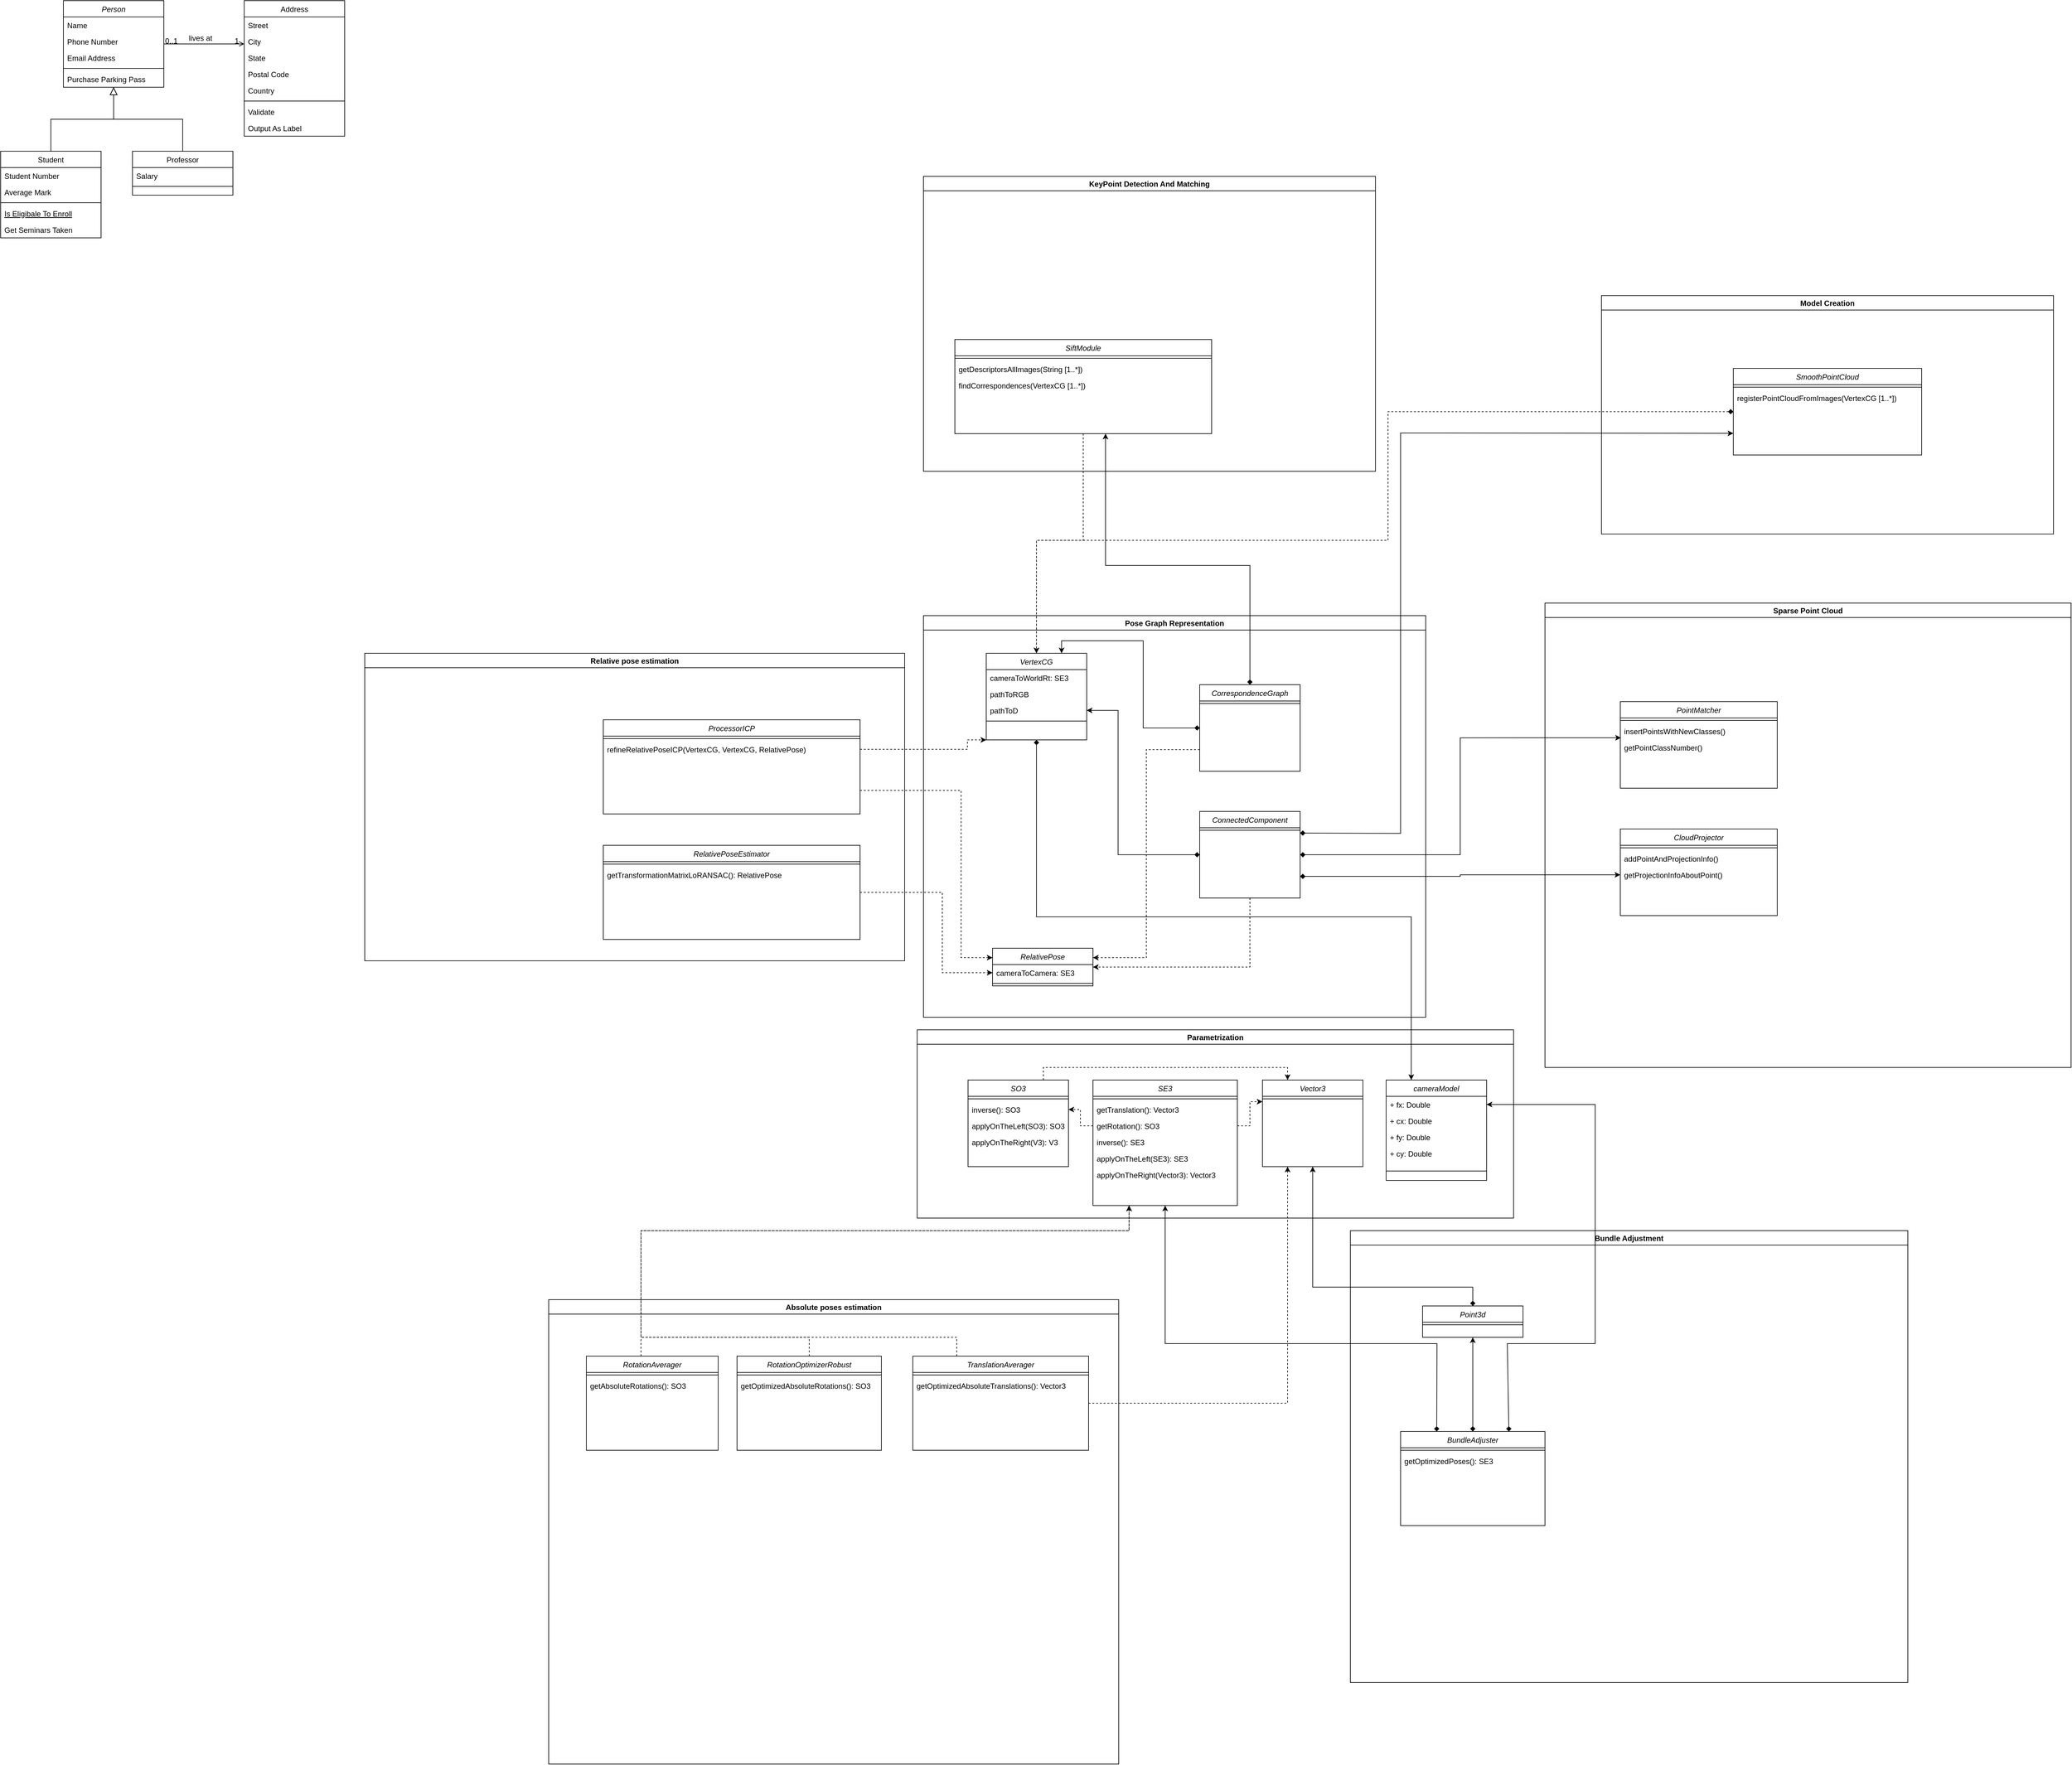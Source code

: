 <mxfile version="14.4.3" type="github">
  <diagram id="C5RBs43oDa-KdzZeNtuy" name="Page-1">
    <mxGraphModel dx="2443" dy="2127" grid="1" gridSize="10" guides="1" tooltips="1" connect="1" arrows="1" fold="1" page="1" pageScale="1" pageWidth="827" pageHeight="1169" math="0" shadow="0">
      <root>
        <mxCell id="WIyWlLk6GJQsqaUBKTNV-0" />
        <mxCell id="WIyWlLk6GJQsqaUBKTNV-1" parent="WIyWlLk6GJQsqaUBKTNV-0" />
        <mxCell id="zkfFHV4jXpPFQw0GAbJ--0" value="Person" style="swimlane;fontStyle=2;align=center;verticalAlign=top;childLayout=stackLayout;horizontal=1;startSize=26;horizontalStack=0;resizeParent=1;resizeLast=0;collapsible=1;marginBottom=0;rounded=0;shadow=0;strokeWidth=1;" parent="WIyWlLk6GJQsqaUBKTNV-1" vertex="1">
          <mxGeometry x="-200" y="-670" width="160" height="138" as="geometry">
            <mxRectangle x="230" y="140" width="160" height="26" as="alternateBounds" />
          </mxGeometry>
        </mxCell>
        <mxCell id="zkfFHV4jXpPFQw0GAbJ--1" value="Name" style="text;align=left;verticalAlign=top;spacingLeft=4;spacingRight=4;overflow=hidden;rotatable=0;points=[[0,0.5],[1,0.5]];portConstraint=eastwest;" parent="zkfFHV4jXpPFQw0GAbJ--0" vertex="1">
          <mxGeometry y="26" width="160" height="26" as="geometry" />
        </mxCell>
        <mxCell id="zkfFHV4jXpPFQw0GAbJ--2" value="Phone Number" style="text;align=left;verticalAlign=top;spacingLeft=4;spacingRight=4;overflow=hidden;rotatable=0;points=[[0,0.5],[1,0.5]];portConstraint=eastwest;rounded=0;shadow=0;html=0;" parent="zkfFHV4jXpPFQw0GAbJ--0" vertex="1">
          <mxGeometry y="52" width="160" height="26" as="geometry" />
        </mxCell>
        <mxCell id="zkfFHV4jXpPFQw0GAbJ--3" value="Email Address" style="text;align=left;verticalAlign=top;spacingLeft=4;spacingRight=4;overflow=hidden;rotatable=0;points=[[0,0.5],[1,0.5]];portConstraint=eastwest;rounded=0;shadow=0;html=0;" parent="zkfFHV4jXpPFQw0GAbJ--0" vertex="1">
          <mxGeometry y="78" width="160" height="26" as="geometry" />
        </mxCell>
        <mxCell id="zkfFHV4jXpPFQw0GAbJ--4" value="" style="line;html=1;strokeWidth=1;align=left;verticalAlign=middle;spacingTop=-1;spacingLeft=3;spacingRight=3;rotatable=0;labelPosition=right;points=[];portConstraint=eastwest;" parent="zkfFHV4jXpPFQw0GAbJ--0" vertex="1">
          <mxGeometry y="104" width="160" height="8" as="geometry" />
        </mxCell>
        <mxCell id="zkfFHV4jXpPFQw0GAbJ--5" value="Purchase Parking Pass" style="text;align=left;verticalAlign=top;spacingLeft=4;spacingRight=4;overflow=hidden;rotatable=0;points=[[0,0.5],[1,0.5]];portConstraint=eastwest;" parent="zkfFHV4jXpPFQw0GAbJ--0" vertex="1">
          <mxGeometry y="112" width="160" height="26" as="geometry" />
        </mxCell>
        <mxCell id="zkfFHV4jXpPFQw0GAbJ--6" value="Student" style="swimlane;fontStyle=0;align=center;verticalAlign=top;childLayout=stackLayout;horizontal=1;startSize=26;horizontalStack=0;resizeParent=1;resizeLast=0;collapsible=1;marginBottom=0;rounded=0;shadow=0;strokeWidth=1;" parent="WIyWlLk6GJQsqaUBKTNV-1" vertex="1">
          <mxGeometry x="-300" y="-430" width="160" height="138" as="geometry">
            <mxRectangle x="130" y="380" width="160" height="26" as="alternateBounds" />
          </mxGeometry>
        </mxCell>
        <mxCell id="zkfFHV4jXpPFQw0GAbJ--7" value="Student Number" style="text;align=left;verticalAlign=top;spacingLeft=4;spacingRight=4;overflow=hidden;rotatable=0;points=[[0,0.5],[1,0.5]];portConstraint=eastwest;" parent="zkfFHV4jXpPFQw0GAbJ--6" vertex="1">
          <mxGeometry y="26" width="160" height="26" as="geometry" />
        </mxCell>
        <mxCell id="zkfFHV4jXpPFQw0GAbJ--8" value="Average Mark" style="text;align=left;verticalAlign=top;spacingLeft=4;spacingRight=4;overflow=hidden;rotatable=0;points=[[0,0.5],[1,0.5]];portConstraint=eastwest;rounded=0;shadow=0;html=0;" parent="zkfFHV4jXpPFQw0GAbJ--6" vertex="1">
          <mxGeometry y="52" width="160" height="26" as="geometry" />
        </mxCell>
        <mxCell id="zkfFHV4jXpPFQw0GAbJ--9" value="" style="line;html=1;strokeWidth=1;align=left;verticalAlign=middle;spacingTop=-1;spacingLeft=3;spacingRight=3;rotatable=0;labelPosition=right;points=[];portConstraint=eastwest;" parent="zkfFHV4jXpPFQw0GAbJ--6" vertex="1">
          <mxGeometry y="78" width="160" height="8" as="geometry" />
        </mxCell>
        <mxCell id="zkfFHV4jXpPFQw0GAbJ--10" value="Is Eligibale To Enroll" style="text;align=left;verticalAlign=top;spacingLeft=4;spacingRight=4;overflow=hidden;rotatable=0;points=[[0,0.5],[1,0.5]];portConstraint=eastwest;fontStyle=4" parent="zkfFHV4jXpPFQw0GAbJ--6" vertex="1">
          <mxGeometry y="86" width="160" height="26" as="geometry" />
        </mxCell>
        <mxCell id="zkfFHV4jXpPFQw0GAbJ--11" value="Get Seminars Taken" style="text;align=left;verticalAlign=top;spacingLeft=4;spacingRight=4;overflow=hidden;rotatable=0;points=[[0,0.5],[1,0.5]];portConstraint=eastwest;" parent="zkfFHV4jXpPFQw0GAbJ--6" vertex="1">
          <mxGeometry y="112" width="160" height="26" as="geometry" />
        </mxCell>
        <mxCell id="zkfFHV4jXpPFQw0GAbJ--12" value="" style="endArrow=block;endSize=10;endFill=0;shadow=0;strokeWidth=1;rounded=0;edgeStyle=elbowEdgeStyle;elbow=vertical;" parent="WIyWlLk6GJQsqaUBKTNV-1" source="zkfFHV4jXpPFQw0GAbJ--6" target="zkfFHV4jXpPFQw0GAbJ--0" edge="1">
          <mxGeometry width="160" relative="1" as="geometry">
            <mxPoint x="-220" y="-587" as="sourcePoint" />
            <mxPoint x="-220" y="-587" as="targetPoint" />
          </mxGeometry>
        </mxCell>
        <mxCell id="zkfFHV4jXpPFQw0GAbJ--13" value="Professor" style="swimlane;fontStyle=0;align=center;verticalAlign=top;childLayout=stackLayout;horizontal=1;startSize=26;horizontalStack=0;resizeParent=1;resizeLast=0;collapsible=1;marginBottom=0;rounded=0;shadow=0;strokeWidth=1;" parent="WIyWlLk6GJQsqaUBKTNV-1" vertex="1">
          <mxGeometry x="-90" y="-430" width="160" height="70" as="geometry">
            <mxRectangle x="340" y="380" width="170" height="26" as="alternateBounds" />
          </mxGeometry>
        </mxCell>
        <mxCell id="zkfFHV4jXpPFQw0GAbJ--14" value="Salary" style="text;align=left;verticalAlign=top;spacingLeft=4;spacingRight=4;overflow=hidden;rotatable=0;points=[[0,0.5],[1,0.5]];portConstraint=eastwest;" parent="zkfFHV4jXpPFQw0GAbJ--13" vertex="1">
          <mxGeometry y="26" width="160" height="26" as="geometry" />
        </mxCell>
        <mxCell id="zkfFHV4jXpPFQw0GAbJ--15" value="" style="line;html=1;strokeWidth=1;align=left;verticalAlign=middle;spacingTop=-1;spacingLeft=3;spacingRight=3;rotatable=0;labelPosition=right;points=[];portConstraint=eastwest;" parent="zkfFHV4jXpPFQw0GAbJ--13" vertex="1">
          <mxGeometry y="52" width="160" height="8" as="geometry" />
        </mxCell>
        <mxCell id="zkfFHV4jXpPFQw0GAbJ--16" value="" style="endArrow=block;endSize=10;endFill=0;shadow=0;strokeWidth=1;rounded=0;edgeStyle=elbowEdgeStyle;elbow=vertical;" parent="WIyWlLk6GJQsqaUBKTNV-1" source="zkfFHV4jXpPFQw0GAbJ--13" target="zkfFHV4jXpPFQw0GAbJ--0" edge="1">
          <mxGeometry width="160" relative="1" as="geometry">
            <mxPoint x="-210" y="-417" as="sourcePoint" />
            <mxPoint x="-110" y="-519" as="targetPoint" />
          </mxGeometry>
        </mxCell>
        <mxCell id="zkfFHV4jXpPFQw0GAbJ--17" value="Address" style="swimlane;fontStyle=0;align=center;verticalAlign=top;childLayout=stackLayout;horizontal=1;startSize=26;horizontalStack=0;resizeParent=1;resizeLast=0;collapsible=1;marginBottom=0;rounded=0;shadow=0;strokeWidth=1;" parent="WIyWlLk6GJQsqaUBKTNV-1" vertex="1">
          <mxGeometry x="88" y="-670" width="160" height="216" as="geometry">
            <mxRectangle x="550" y="140" width="160" height="26" as="alternateBounds" />
          </mxGeometry>
        </mxCell>
        <mxCell id="zkfFHV4jXpPFQw0GAbJ--18" value="Street" style="text;align=left;verticalAlign=top;spacingLeft=4;spacingRight=4;overflow=hidden;rotatable=0;points=[[0,0.5],[1,0.5]];portConstraint=eastwest;" parent="zkfFHV4jXpPFQw0GAbJ--17" vertex="1">
          <mxGeometry y="26" width="160" height="26" as="geometry" />
        </mxCell>
        <mxCell id="zkfFHV4jXpPFQw0GAbJ--19" value="City" style="text;align=left;verticalAlign=top;spacingLeft=4;spacingRight=4;overflow=hidden;rotatable=0;points=[[0,0.5],[1,0.5]];portConstraint=eastwest;rounded=0;shadow=0;html=0;" parent="zkfFHV4jXpPFQw0GAbJ--17" vertex="1">
          <mxGeometry y="52" width="160" height="26" as="geometry" />
        </mxCell>
        <mxCell id="zkfFHV4jXpPFQw0GAbJ--20" value="State" style="text;align=left;verticalAlign=top;spacingLeft=4;spacingRight=4;overflow=hidden;rotatable=0;points=[[0,0.5],[1,0.5]];portConstraint=eastwest;rounded=0;shadow=0;html=0;" parent="zkfFHV4jXpPFQw0GAbJ--17" vertex="1">
          <mxGeometry y="78" width="160" height="26" as="geometry" />
        </mxCell>
        <mxCell id="zkfFHV4jXpPFQw0GAbJ--21" value="Postal Code" style="text;align=left;verticalAlign=top;spacingLeft=4;spacingRight=4;overflow=hidden;rotatable=0;points=[[0,0.5],[1,0.5]];portConstraint=eastwest;rounded=0;shadow=0;html=0;" parent="zkfFHV4jXpPFQw0GAbJ--17" vertex="1">
          <mxGeometry y="104" width="160" height="26" as="geometry" />
        </mxCell>
        <mxCell id="zkfFHV4jXpPFQw0GAbJ--22" value="Country" style="text;align=left;verticalAlign=top;spacingLeft=4;spacingRight=4;overflow=hidden;rotatable=0;points=[[0,0.5],[1,0.5]];portConstraint=eastwest;rounded=0;shadow=0;html=0;" parent="zkfFHV4jXpPFQw0GAbJ--17" vertex="1">
          <mxGeometry y="130" width="160" height="26" as="geometry" />
        </mxCell>
        <mxCell id="zkfFHV4jXpPFQw0GAbJ--23" value="" style="line;html=1;strokeWidth=1;align=left;verticalAlign=middle;spacingTop=-1;spacingLeft=3;spacingRight=3;rotatable=0;labelPosition=right;points=[];portConstraint=eastwest;" parent="zkfFHV4jXpPFQw0GAbJ--17" vertex="1">
          <mxGeometry y="156" width="160" height="8" as="geometry" />
        </mxCell>
        <mxCell id="zkfFHV4jXpPFQw0GAbJ--24" value="Validate" style="text;align=left;verticalAlign=top;spacingLeft=4;spacingRight=4;overflow=hidden;rotatable=0;points=[[0,0.5],[1,0.5]];portConstraint=eastwest;" parent="zkfFHV4jXpPFQw0GAbJ--17" vertex="1">
          <mxGeometry y="164" width="160" height="26" as="geometry" />
        </mxCell>
        <mxCell id="zkfFHV4jXpPFQw0GAbJ--25" value="Output As Label" style="text;align=left;verticalAlign=top;spacingLeft=4;spacingRight=4;overflow=hidden;rotatable=0;points=[[0,0.5],[1,0.5]];portConstraint=eastwest;" parent="zkfFHV4jXpPFQw0GAbJ--17" vertex="1">
          <mxGeometry y="190" width="160" height="26" as="geometry" />
        </mxCell>
        <mxCell id="zkfFHV4jXpPFQw0GAbJ--26" value="" style="endArrow=open;shadow=0;strokeWidth=1;rounded=0;endFill=1;edgeStyle=elbowEdgeStyle;elbow=vertical;" parent="WIyWlLk6GJQsqaUBKTNV-1" source="zkfFHV4jXpPFQw0GAbJ--0" target="zkfFHV4jXpPFQw0GAbJ--17" edge="1">
          <mxGeometry x="0.5" y="41" relative="1" as="geometry">
            <mxPoint x="-40" y="-598" as="sourcePoint" />
            <mxPoint x="120" y="-598" as="targetPoint" />
            <mxPoint x="-40" y="32" as="offset" />
          </mxGeometry>
        </mxCell>
        <mxCell id="zkfFHV4jXpPFQw0GAbJ--27" value="0..1" style="resizable=0;align=left;verticalAlign=bottom;labelBackgroundColor=none;fontSize=12;" parent="zkfFHV4jXpPFQw0GAbJ--26" connectable="0" vertex="1">
          <mxGeometry x="-1" relative="1" as="geometry">
            <mxPoint y="4" as="offset" />
          </mxGeometry>
        </mxCell>
        <mxCell id="zkfFHV4jXpPFQw0GAbJ--28" value="1" style="resizable=0;align=right;verticalAlign=bottom;labelBackgroundColor=none;fontSize=12;" parent="zkfFHV4jXpPFQw0GAbJ--26" connectable="0" vertex="1">
          <mxGeometry x="1" relative="1" as="geometry">
            <mxPoint x="-7" y="4" as="offset" />
          </mxGeometry>
        </mxCell>
        <mxCell id="zkfFHV4jXpPFQw0GAbJ--29" value="lives at" style="text;html=1;resizable=0;points=[];;align=center;verticalAlign=middle;labelBackgroundColor=none;rounded=0;shadow=0;strokeWidth=1;fontSize=12;" parent="zkfFHV4jXpPFQw0GAbJ--26" vertex="1" connectable="0">
          <mxGeometry x="0.5" y="49" relative="1" as="geometry">
            <mxPoint x="-38" y="40" as="offset" />
          </mxGeometry>
        </mxCell>
        <mxCell id="IcgnAojGQ9MKMJ6lJXnP-0" value="Pose Graph Representation" style="swimlane;" vertex="1" parent="WIyWlLk6GJQsqaUBKTNV-1">
          <mxGeometry x="1170" y="310" width="800" height="640" as="geometry" />
        </mxCell>
        <mxCell id="IcgnAojGQ9MKMJ6lJXnP-6" value="VertexCG" style="swimlane;fontStyle=2;align=center;verticalAlign=top;childLayout=stackLayout;horizontal=1;startSize=26;horizontalStack=0;resizeParent=1;resizeLast=0;collapsible=1;marginBottom=0;rounded=0;shadow=0;strokeWidth=1;" vertex="1" parent="IcgnAojGQ9MKMJ6lJXnP-0">
          <mxGeometry x="100" y="60" width="160" height="138" as="geometry">
            <mxRectangle x="230" y="140" width="160" height="26" as="alternateBounds" />
          </mxGeometry>
        </mxCell>
        <mxCell id="IcgnAojGQ9MKMJ6lJXnP-7" value="cameraToWorldRt: SE3" style="text;align=left;verticalAlign=top;spacingLeft=4;spacingRight=4;overflow=hidden;rotatable=0;points=[[0,0.5],[1,0.5]];portConstraint=eastwest;" vertex="1" parent="IcgnAojGQ9MKMJ6lJXnP-6">
          <mxGeometry y="26" width="160" height="26" as="geometry" />
        </mxCell>
        <mxCell id="IcgnAojGQ9MKMJ6lJXnP-8" value="pathToRGB" style="text;align=left;verticalAlign=top;spacingLeft=4;spacingRight=4;overflow=hidden;rotatable=0;points=[[0,0.5],[1,0.5]];portConstraint=eastwest;rounded=0;shadow=0;html=0;" vertex="1" parent="IcgnAojGQ9MKMJ6lJXnP-6">
          <mxGeometry y="52" width="160" height="26" as="geometry" />
        </mxCell>
        <mxCell id="IcgnAojGQ9MKMJ6lJXnP-9" value="pathToD" style="text;align=left;verticalAlign=top;spacingLeft=4;spacingRight=4;overflow=hidden;rotatable=0;points=[[0,0.5],[1,0.5]];portConstraint=eastwest;rounded=0;shadow=0;html=0;" vertex="1" parent="IcgnAojGQ9MKMJ6lJXnP-6">
          <mxGeometry y="78" width="160" height="26" as="geometry" />
        </mxCell>
        <mxCell id="IcgnAojGQ9MKMJ6lJXnP-10" value="" style="line;html=1;strokeWidth=1;align=left;verticalAlign=middle;spacingTop=-1;spacingLeft=3;spacingRight=3;rotatable=0;labelPosition=right;points=[];portConstraint=eastwest;" vertex="1" parent="IcgnAojGQ9MKMJ6lJXnP-6">
          <mxGeometry y="104" width="160" height="8" as="geometry" />
        </mxCell>
        <mxCell id="IcgnAojGQ9MKMJ6lJXnP-17" style="edgeStyle=orthogonalEdgeStyle;rounded=0;orthogonalLoop=1;jettySize=auto;html=1;exitX=0;exitY=0.5;exitDx=0;exitDy=0;entryX=0.75;entryY=0;entryDx=0;entryDy=0;startArrow=diamond;startFill=1;" edge="1" parent="IcgnAojGQ9MKMJ6lJXnP-0" source="IcgnAojGQ9MKMJ6lJXnP-12" target="IcgnAojGQ9MKMJ6lJXnP-6">
          <mxGeometry relative="1" as="geometry" />
        </mxCell>
        <mxCell id="IcgnAojGQ9MKMJ6lJXnP-53" style="edgeStyle=orthogonalEdgeStyle;rounded=0;orthogonalLoop=1;jettySize=auto;html=1;exitX=0;exitY=0.75;exitDx=0;exitDy=0;entryX=1;entryY=0.25;entryDx=0;entryDy=0;dashed=1;startArrow=none;startFill=0;" edge="1" parent="IcgnAojGQ9MKMJ6lJXnP-0" source="IcgnAojGQ9MKMJ6lJXnP-12" target="IcgnAojGQ9MKMJ6lJXnP-43">
          <mxGeometry relative="1" as="geometry" />
        </mxCell>
        <mxCell id="IcgnAojGQ9MKMJ6lJXnP-12" value="CorrespondenceGraph" style="swimlane;fontStyle=2;align=center;verticalAlign=top;childLayout=stackLayout;horizontal=1;startSize=26;horizontalStack=0;resizeParent=1;resizeLast=0;collapsible=1;marginBottom=0;rounded=0;shadow=0;strokeWidth=1;" vertex="1" parent="IcgnAojGQ9MKMJ6lJXnP-0">
          <mxGeometry x="440" y="110" width="160" height="138" as="geometry">
            <mxRectangle x="230" y="140" width="160" height="26" as="alternateBounds" />
          </mxGeometry>
        </mxCell>
        <mxCell id="IcgnAojGQ9MKMJ6lJXnP-16" value="" style="line;html=1;strokeWidth=1;align=left;verticalAlign=middle;spacingTop=-1;spacingLeft=3;spacingRight=3;rotatable=0;labelPosition=right;points=[];portConstraint=eastwest;" vertex="1" parent="IcgnAojGQ9MKMJ6lJXnP-12">
          <mxGeometry y="26" width="160" height="8" as="geometry" />
        </mxCell>
        <mxCell id="IcgnAojGQ9MKMJ6lJXnP-20" style="edgeStyle=orthogonalEdgeStyle;rounded=0;orthogonalLoop=1;jettySize=auto;html=1;exitX=0;exitY=0.5;exitDx=0;exitDy=0;entryX=1;entryY=0.5;entryDx=0;entryDy=0;startArrow=diamond;startFill=1;" edge="1" parent="IcgnAojGQ9MKMJ6lJXnP-0" source="IcgnAojGQ9MKMJ6lJXnP-18" target="IcgnAojGQ9MKMJ6lJXnP-9">
          <mxGeometry relative="1" as="geometry">
            <Array as="points">
              <mxPoint x="310" y="381" />
              <mxPoint x="310" y="151" />
            </Array>
          </mxGeometry>
        </mxCell>
        <mxCell id="IcgnAojGQ9MKMJ6lJXnP-52" style="edgeStyle=orthogonalEdgeStyle;rounded=0;orthogonalLoop=1;jettySize=auto;html=1;exitX=0.5;exitY=1;exitDx=0;exitDy=0;entryX=1;entryY=0.5;entryDx=0;entryDy=0;dashed=1;startArrow=none;startFill=0;" edge="1" parent="IcgnAojGQ9MKMJ6lJXnP-0" source="IcgnAojGQ9MKMJ6lJXnP-18" target="IcgnAojGQ9MKMJ6lJXnP-43">
          <mxGeometry relative="1" as="geometry" />
        </mxCell>
        <mxCell id="IcgnAojGQ9MKMJ6lJXnP-18" value="ConnectedComponent" style="swimlane;fontStyle=2;align=center;verticalAlign=top;childLayout=stackLayout;horizontal=1;startSize=26;horizontalStack=0;resizeParent=1;resizeLast=0;collapsible=1;marginBottom=0;rounded=0;shadow=0;strokeWidth=1;" vertex="1" parent="IcgnAojGQ9MKMJ6lJXnP-0">
          <mxGeometry x="440" y="312" width="160" height="138" as="geometry">
            <mxRectangle x="230" y="140" width="160" height="26" as="alternateBounds" />
          </mxGeometry>
        </mxCell>
        <mxCell id="IcgnAojGQ9MKMJ6lJXnP-19" value="" style="line;html=1;strokeWidth=1;align=left;verticalAlign=middle;spacingTop=-1;spacingLeft=3;spacingRight=3;rotatable=0;labelPosition=right;points=[];portConstraint=eastwest;" vertex="1" parent="IcgnAojGQ9MKMJ6lJXnP-18">
          <mxGeometry y="26" width="160" height="8" as="geometry" />
        </mxCell>
        <mxCell id="IcgnAojGQ9MKMJ6lJXnP-43" value="RelativePose" style="swimlane;fontStyle=2;align=center;verticalAlign=top;childLayout=stackLayout;horizontal=1;startSize=26;horizontalStack=0;resizeParent=1;resizeLast=0;collapsible=1;marginBottom=0;rounded=0;shadow=0;strokeWidth=1;" vertex="1" parent="IcgnAojGQ9MKMJ6lJXnP-0">
          <mxGeometry x="110" y="530" width="160" height="60" as="geometry">
            <mxRectangle x="230" y="140" width="160" height="26" as="alternateBounds" />
          </mxGeometry>
        </mxCell>
        <mxCell id="IcgnAojGQ9MKMJ6lJXnP-44" value="cameraToCamera: SE3" style="text;align=left;verticalAlign=top;spacingLeft=4;spacingRight=4;overflow=hidden;rotatable=0;points=[[0,0.5],[1,0.5]];portConstraint=eastwest;" vertex="1" parent="IcgnAojGQ9MKMJ6lJXnP-43">
          <mxGeometry y="26" width="160" height="26" as="geometry" />
        </mxCell>
        <mxCell id="IcgnAojGQ9MKMJ6lJXnP-47" value="" style="line;html=1;strokeWidth=1;align=left;verticalAlign=middle;spacingTop=-1;spacingLeft=3;spacingRight=3;rotatable=0;labelPosition=right;points=[];portConstraint=eastwest;" vertex="1" parent="IcgnAojGQ9MKMJ6lJXnP-43">
          <mxGeometry y="52" width="160" height="8" as="geometry" />
        </mxCell>
        <mxCell id="IcgnAojGQ9MKMJ6lJXnP-1" value="Relative pose estimation" style="swimlane;" vertex="1" parent="WIyWlLk6GJQsqaUBKTNV-1">
          <mxGeometry x="280" y="370" width="860" height="490" as="geometry" />
        </mxCell>
        <mxCell id="IcgnAojGQ9MKMJ6lJXnP-34" value="RelativePoseEstimator" style="swimlane;fontStyle=2;align=center;verticalAlign=top;childLayout=stackLayout;horizontal=1;startSize=26;horizontalStack=0;resizeParent=1;resizeLast=0;collapsible=1;marginBottom=0;rounded=0;shadow=0;strokeWidth=1;" vertex="1" parent="IcgnAojGQ9MKMJ6lJXnP-1">
          <mxGeometry x="380" y="306" width="409" height="150" as="geometry">
            <mxRectangle x="230" y="140" width="160" height="26" as="alternateBounds" />
          </mxGeometry>
        </mxCell>
        <mxCell id="IcgnAojGQ9MKMJ6lJXnP-35" value="" style="line;html=1;strokeWidth=1;align=left;verticalAlign=middle;spacingTop=-1;spacingLeft=3;spacingRight=3;rotatable=0;labelPosition=right;points=[];portConstraint=eastwest;" vertex="1" parent="IcgnAojGQ9MKMJ6lJXnP-34">
          <mxGeometry y="26" width="409" height="8" as="geometry" />
        </mxCell>
        <mxCell id="IcgnAojGQ9MKMJ6lJXnP-36" value="getTransformationMatrixLoRANSAC(): RelativePose" style="text;align=left;verticalAlign=top;spacingLeft=4;spacingRight=4;overflow=hidden;rotatable=0;points=[[0,0.5],[1,0.5]];portConstraint=eastwest;rounded=0;shadow=0;html=0;" vertex="1" parent="IcgnAojGQ9MKMJ6lJXnP-34">
          <mxGeometry y="34" width="409" height="26" as="geometry" />
        </mxCell>
        <mxCell id="IcgnAojGQ9MKMJ6lJXnP-39" value="ProcessorICP" style="swimlane;fontStyle=2;align=center;verticalAlign=top;childLayout=stackLayout;horizontal=1;startSize=26;horizontalStack=0;resizeParent=1;resizeLast=0;collapsible=1;marginBottom=0;rounded=0;shadow=0;strokeWidth=1;" vertex="1" parent="IcgnAojGQ9MKMJ6lJXnP-1">
          <mxGeometry x="380" y="106" width="409" height="150" as="geometry">
            <mxRectangle x="230" y="140" width="160" height="26" as="alternateBounds" />
          </mxGeometry>
        </mxCell>
        <mxCell id="IcgnAojGQ9MKMJ6lJXnP-40" value="" style="line;html=1;strokeWidth=1;align=left;verticalAlign=middle;spacingTop=-1;spacingLeft=3;spacingRight=3;rotatable=0;labelPosition=right;points=[];portConstraint=eastwest;" vertex="1" parent="IcgnAojGQ9MKMJ6lJXnP-39">
          <mxGeometry y="26" width="409" height="8" as="geometry" />
        </mxCell>
        <mxCell id="IcgnAojGQ9MKMJ6lJXnP-41" value="refineRelativePoseICP(VertexCG, VertexCG, RelativePose)" style="text;align=left;verticalAlign=top;spacingLeft=4;spacingRight=4;overflow=hidden;rotatable=0;points=[[0,0.5],[1,0.5]];portConstraint=eastwest;rounded=0;shadow=0;html=0;" vertex="1" parent="IcgnAojGQ9MKMJ6lJXnP-39">
          <mxGeometry y="34" width="409" height="26" as="geometry" />
        </mxCell>
        <mxCell id="IcgnAojGQ9MKMJ6lJXnP-2" value="Absolute poses estimation" style="swimlane;" vertex="1" parent="WIyWlLk6GJQsqaUBKTNV-1">
          <mxGeometry x="573" y="1400" width="908" height="740" as="geometry" />
        </mxCell>
        <mxCell id="IcgnAojGQ9MKMJ6lJXnP-60" value="RotationAverager" style="swimlane;fontStyle=2;align=center;verticalAlign=top;childLayout=stackLayout;horizontal=1;startSize=26;horizontalStack=0;resizeParent=1;resizeLast=0;collapsible=1;marginBottom=0;rounded=0;shadow=0;strokeWidth=1;" vertex="1" parent="IcgnAojGQ9MKMJ6lJXnP-2">
          <mxGeometry x="60" y="90" width="210" height="150" as="geometry">
            <mxRectangle x="230" y="140" width="160" height="26" as="alternateBounds" />
          </mxGeometry>
        </mxCell>
        <mxCell id="IcgnAojGQ9MKMJ6lJXnP-61" value="" style="line;html=1;strokeWidth=1;align=left;verticalAlign=middle;spacingTop=-1;spacingLeft=3;spacingRight=3;rotatable=0;labelPosition=right;points=[];portConstraint=eastwest;" vertex="1" parent="IcgnAojGQ9MKMJ6lJXnP-60">
          <mxGeometry y="26" width="210" height="8" as="geometry" />
        </mxCell>
        <mxCell id="IcgnAojGQ9MKMJ6lJXnP-62" value="getAbsoluteRotations(): SO3 " style="text;align=left;verticalAlign=top;spacingLeft=4;spacingRight=4;overflow=hidden;rotatable=0;points=[[0,0.5],[1,0.5]];portConstraint=eastwest;rounded=0;shadow=0;html=0;" vertex="1" parent="IcgnAojGQ9MKMJ6lJXnP-60">
          <mxGeometry y="34" width="210" height="26" as="geometry" />
        </mxCell>
        <mxCell id="IcgnAojGQ9MKMJ6lJXnP-82" value="RotationOptimizerRobust&#xa;" style="swimlane;fontStyle=2;align=center;verticalAlign=top;childLayout=stackLayout;horizontal=1;startSize=26;horizontalStack=0;resizeParent=1;resizeLast=0;collapsible=1;marginBottom=0;rounded=0;shadow=0;strokeWidth=1;" vertex="1" parent="IcgnAojGQ9MKMJ6lJXnP-2">
          <mxGeometry x="300" y="90" width="230" height="150" as="geometry">
            <mxRectangle x="230" y="140" width="160" height="26" as="alternateBounds" />
          </mxGeometry>
        </mxCell>
        <mxCell id="IcgnAojGQ9MKMJ6lJXnP-83" value="" style="line;html=1;strokeWidth=1;align=left;verticalAlign=middle;spacingTop=-1;spacingLeft=3;spacingRight=3;rotatable=0;labelPosition=right;points=[];portConstraint=eastwest;" vertex="1" parent="IcgnAojGQ9MKMJ6lJXnP-82">
          <mxGeometry y="26" width="230" height="8" as="geometry" />
        </mxCell>
        <mxCell id="IcgnAojGQ9MKMJ6lJXnP-84" value="getOptimizedAbsoluteRotations(): SO3 " style="text;align=left;verticalAlign=top;spacingLeft=4;spacingRight=4;overflow=hidden;rotatable=0;points=[[0,0.5],[1,0.5]];portConstraint=eastwest;rounded=0;shadow=0;html=0;" vertex="1" parent="IcgnAojGQ9MKMJ6lJXnP-82">
          <mxGeometry y="34" width="230" height="26" as="geometry" />
        </mxCell>
        <mxCell id="IcgnAojGQ9MKMJ6lJXnP-85" value="TranslationAverager&#xa;" style="swimlane;fontStyle=2;align=center;verticalAlign=top;childLayout=stackLayout;horizontal=1;startSize=26;horizontalStack=0;resizeParent=1;resizeLast=0;collapsible=1;marginBottom=0;rounded=0;shadow=0;strokeWidth=1;" vertex="1" parent="IcgnAojGQ9MKMJ6lJXnP-2">
          <mxGeometry x="580" y="90" width="280" height="150" as="geometry">
            <mxRectangle x="230" y="140" width="160" height="26" as="alternateBounds" />
          </mxGeometry>
        </mxCell>
        <mxCell id="IcgnAojGQ9MKMJ6lJXnP-86" value="" style="line;html=1;strokeWidth=1;align=left;verticalAlign=middle;spacingTop=-1;spacingLeft=3;spacingRight=3;rotatable=0;labelPosition=right;points=[];portConstraint=eastwest;" vertex="1" parent="IcgnAojGQ9MKMJ6lJXnP-85">
          <mxGeometry y="26" width="280" height="8" as="geometry" />
        </mxCell>
        <mxCell id="IcgnAojGQ9MKMJ6lJXnP-87" value="getOptimizedAbsoluteTranslations(): Vector3 " style="text;align=left;verticalAlign=top;spacingLeft=4;spacingRight=4;overflow=hidden;rotatable=0;points=[[0,0.5],[1,0.5]];portConstraint=eastwest;rounded=0;shadow=0;html=0;" vertex="1" parent="IcgnAojGQ9MKMJ6lJXnP-85">
          <mxGeometry y="34" width="280" height="26" as="geometry" />
        </mxCell>
        <mxCell id="IcgnAojGQ9MKMJ6lJXnP-3" value="Bundle Adjustment" style="swimlane;" vertex="1" parent="WIyWlLk6GJQsqaUBKTNV-1">
          <mxGeometry x="1850" y="1290" width="888" height="720" as="geometry" />
        </mxCell>
        <object label="" placeholders="1" name="" id="IcgnAojGQ9MKMJ6lJXnP-125">
          <mxCell style="edgeStyle=none;rounded=0;orthogonalLoop=1;jettySize=auto;html=1;exitX=0.5;exitY=0;exitDx=0;exitDy=0;entryX=0.5;entryY=1;entryDx=0;entryDy=0;startArrow=diamond;startFill=1;" edge="1" parent="IcgnAojGQ9MKMJ6lJXnP-3" source="IcgnAojGQ9MKMJ6lJXnP-108" target="IcgnAojGQ9MKMJ6lJXnP-113">
            <mxGeometry relative="1" as="geometry" />
          </mxCell>
        </object>
        <mxCell id="IcgnAojGQ9MKMJ6lJXnP-108" value="BundleAdjuster" style="swimlane;fontStyle=2;align=center;verticalAlign=top;childLayout=stackLayout;horizontal=1;startSize=26;horizontalStack=0;resizeParent=1;resizeLast=0;collapsible=1;marginBottom=0;rounded=0;shadow=0;strokeWidth=1;" vertex="1" parent="IcgnAojGQ9MKMJ6lJXnP-3">
          <mxGeometry x="80" y="320" width="230" height="150" as="geometry">
            <mxRectangle x="230" y="140" width="160" height="26" as="alternateBounds" />
          </mxGeometry>
        </mxCell>
        <mxCell id="IcgnAojGQ9MKMJ6lJXnP-109" value="" style="line;html=1;strokeWidth=1;align=left;verticalAlign=middle;spacingTop=-1;spacingLeft=3;spacingRight=3;rotatable=0;labelPosition=right;points=[];portConstraint=eastwest;" vertex="1" parent="IcgnAojGQ9MKMJ6lJXnP-108">
          <mxGeometry y="26" width="230" height="8" as="geometry" />
        </mxCell>
        <mxCell id="IcgnAojGQ9MKMJ6lJXnP-110" value="getOptimizedPoses(): SE3 " style="text;align=left;verticalAlign=top;spacingLeft=4;spacingRight=4;overflow=hidden;rotatable=0;points=[[0,0.5],[1,0.5]];portConstraint=eastwest;rounded=0;shadow=0;html=0;" vertex="1" parent="IcgnAojGQ9MKMJ6lJXnP-108">
          <mxGeometry y="34" width="230" height="26" as="geometry" />
        </mxCell>
        <mxCell id="IcgnAojGQ9MKMJ6lJXnP-113" value="Point3d" style="swimlane;fontStyle=2;align=center;verticalAlign=top;childLayout=stackLayout;horizontal=1;startSize=26;horizontalStack=0;resizeParent=1;resizeLast=0;collapsible=1;marginBottom=0;rounded=0;shadow=0;strokeWidth=1;" vertex="1" parent="IcgnAojGQ9MKMJ6lJXnP-3">
          <mxGeometry x="115" y="120" width="160" height="50" as="geometry">
            <mxRectangle x="230" y="140" width="160" height="26" as="alternateBounds" />
          </mxGeometry>
        </mxCell>
        <mxCell id="IcgnAojGQ9MKMJ6lJXnP-114" value="" style="line;html=1;strokeWidth=1;align=left;verticalAlign=middle;spacingTop=-1;spacingLeft=3;spacingRight=3;rotatable=0;labelPosition=right;points=[];portConstraint=eastwest;" vertex="1" parent="IcgnAojGQ9MKMJ6lJXnP-113">
          <mxGeometry y="26" width="160" height="8" as="geometry" />
        </mxCell>
        <mxCell id="IcgnAojGQ9MKMJ6lJXnP-4" value="Model Creation" style="swimlane;" vertex="1" parent="WIyWlLk6GJQsqaUBKTNV-1">
          <mxGeometry x="2250" y="-200" width="720" height="380" as="geometry" />
        </mxCell>
        <mxCell id="IcgnAojGQ9MKMJ6lJXnP-148" value="SmoothPointCloud" style="swimlane;fontStyle=2;align=center;verticalAlign=top;childLayout=stackLayout;horizontal=1;startSize=26;horizontalStack=0;resizeParent=1;resizeLast=0;collapsible=1;marginBottom=0;rounded=0;shadow=0;strokeWidth=1;" vertex="1" parent="IcgnAojGQ9MKMJ6lJXnP-4">
          <mxGeometry x="210" y="116" width="300" height="138" as="geometry">
            <mxRectangle x="230" y="140" width="160" height="26" as="alternateBounds" />
          </mxGeometry>
        </mxCell>
        <mxCell id="IcgnAojGQ9MKMJ6lJXnP-149" value="" style="line;html=1;strokeWidth=1;align=left;verticalAlign=middle;spacingTop=-1;spacingLeft=3;spacingRight=3;rotatable=0;labelPosition=right;points=[];portConstraint=eastwest;" vertex="1" parent="IcgnAojGQ9MKMJ6lJXnP-148">
          <mxGeometry y="26" width="300" height="8" as="geometry" />
        </mxCell>
        <mxCell id="IcgnAojGQ9MKMJ6lJXnP-150" value="registerPointCloudFromImages(VertexCG [1..*])" style="text;align=left;verticalAlign=top;spacingLeft=4;spacingRight=4;overflow=hidden;rotatable=0;points=[[0,0.5],[1,0.5]];portConstraint=eastwest;rounded=0;shadow=0;html=0;" vertex="1" parent="IcgnAojGQ9MKMJ6lJXnP-148">
          <mxGeometry y="34" width="300" height="26" as="geometry" />
        </mxCell>
        <mxCell id="IcgnAojGQ9MKMJ6lJXnP-5" value="Sparse Point Cloud" style="swimlane;" vertex="1" parent="WIyWlLk6GJQsqaUBKTNV-1">
          <mxGeometry x="2160" y="290" width="838" height="740" as="geometry" />
        </mxCell>
        <mxCell id="IcgnAojGQ9MKMJ6lJXnP-21" value="PointMatcher" style="swimlane;fontStyle=2;align=center;verticalAlign=top;childLayout=stackLayout;horizontal=1;startSize=26;horizontalStack=0;resizeParent=1;resizeLast=0;collapsible=1;marginBottom=0;rounded=0;shadow=0;strokeWidth=1;" vertex="1" parent="IcgnAojGQ9MKMJ6lJXnP-5">
          <mxGeometry x="120" y="157" width="250" height="138" as="geometry">
            <mxRectangle x="230" y="140" width="160" height="26" as="alternateBounds" />
          </mxGeometry>
        </mxCell>
        <mxCell id="IcgnAojGQ9MKMJ6lJXnP-25" value="" style="line;html=1;strokeWidth=1;align=left;verticalAlign=middle;spacingTop=-1;spacingLeft=3;spacingRight=3;rotatable=0;labelPosition=right;points=[];portConstraint=eastwest;" vertex="1" parent="IcgnAojGQ9MKMJ6lJXnP-21">
          <mxGeometry y="26" width="250" height="8" as="geometry" />
        </mxCell>
        <mxCell id="IcgnAojGQ9MKMJ6lJXnP-26" value="insertPointsWithNewClasses()" style="text;align=left;verticalAlign=top;spacingLeft=4;spacingRight=4;overflow=hidden;rotatable=0;points=[[0,0.5],[1,0.5]];portConstraint=eastwest;rounded=0;shadow=0;html=0;" vertex="1" parent="IcgnAojGQ9MKMJ6lJXnP-21">
          <mxGeometry y="34" width="250" height="26" as="geometry" />
        </mxCell>
        <mxCell id="IcgnAojGQ9MKMJ6lJXnP-27" value="getPointClassNumber()" style="text;align=left;verticalAlign=top;spacingLeft=4;spacingRight=4;overflow=hidden;rotatable=0;points=[[0,0.5],[1,0.5]];portConstraint=eastwest;rounded=0;shadow=0;html=0;" vertex="1" parent="IcgnAojGQ9MKMJ6lJXnP-21">
          <mxGeometry y="60" width="250" height="26" as="geometry" />
        </mxCell>
        <mxCell id="IcgnAojGQ9MKMJ6lJXnP-28" value="CloudProjector" style="swimlane;fontStyle=2;align=center;verticalAlign=top;childLayout=stackLayout;horizontal=1;startSize=26;horizontalStack=0;resizeParent=1;resizeLast=0;collapsible=1;marginBottom=0;rounded=0;shadow=0;strokeWidth=1;" vertex="1" parent="IcgnAojGQ9MKMJ6lJXnP-5">
          <mxGeometry x="120" y="360" width="250" height="138" as="geometry">
            <mxRectangle x="230" y="140" width="160" height="26" as="alternateBounds" />
          </mxGeometry>
        </mxCell>
        <mxCell id="IcgnAojGQ9MKMJ6lJXnP-29" value="" style="line;html=1;strokeWidth=1;align=left;verticalAlign=middle;spacingTop=-1;spacingLeft=3;spacingRight=3;rotatable=0;labelPosition=right;points=[];portConstraint=eastwest;" vertex="1" parent="IcgnAojGQ9MKMJ6lJXnP-28">
          <mxGeometry y="26" width="250" height="8" as="geometry" />
        </mxCell>
        <mxCell id="IcgnAojGQ9MKMJ6lJXnP-30" value="addPointAndProjectionInfo()" style="text;align=left;verticalAlign=top;spacingLeft=4;spacingRight=4;overflow=hidden;rotatable=0;points=[[0,0.5],[1,0.5]];portConstraint=eastwest;rounded=0;shadow=0;html=0;" vertex="1" parent="IcgnAojGQ9MKMJ6lJXnP-28">
          <mxGeometry y="34" width="250" height="26" as="geometry" />
        </mxCell>
        <mxCell id="IcgnAojGQ9MKMJ6lJXnP-31" value="getProjectionInfoAboutPoint()" style="text;align=left;verticalAlign=top;spacingLeft=4;spacingRight=4;overflow=hidden;rotatable=0;points=[[0,0.5],[1,0.5]];portConstraint=eastwest;rounded=0;shadow=0;html=0;" vertex="1" parent="IcgnAojGQ9MKMJ6lJXnP-28">
          <mxGeometry y="60" width="250" height="26" as="geometry" />
        </mxCell>
        <mxCell id="IcgnAojGQ9MKMJ6lJXnP-32" style="edgeStyle=orthogonalEdgeStyle;rounded=0;orthogonalLoop=1;jettySize=auto;html=1;exitX=1;exitY=0.5;exitDx=0;exitDy=0;entryX=0.004;entryY=-0.09;entryDx=0;entryDy=0;entryPerimeter=0;startArrow=diamond;startFill=1;" edge="1" parent="WIyWlLk6GJQsqaUBKTNV-1" source="IcgnAojGQ9MKMJ6lJXnP-18" target="IcgnAojGQ9MKMJ6lJXnP-27">
          <mxGeometry relative="1" as="geometry" />
        </mxCell>
        <mxCell id="IcgnAojGQ9MKMJ6lJXnP-33" style="edgeStyle=orthogonalEdgeStyle;rounded=0;orthogonalLoop=1;jettySize=auto;html=1;exitX=1;exitY=0.75;exitDx=0;exitDy=0;entryX=0;entryY=0.5;entryDx=0;entryDy=0;startArrow=diamond;startFill=1;" edge="1" parent="WIyWlLk6GJQsqaUBKTNV-1" source="IcgnAojGQ9MKMJ6lJXnP-18" target="IcgnAojGQ9MKMJ6lJXnP-31">
          <mxGeometry relative="1" as="geometry" />
        </mxCell>
        <mxCell id="IcgnAojGQ9MKMJ6lJXnP-42" style="edgeStyle=orthogonalEdgeStyle;rounded=0;orthogonalLoop=1;jettySize=auto;html=1;exitX=1;exitY=0.5;exitDx=0;exitDy=0;entryX=0;entryY=1;entryDx=0;entryDy=0;startArrow=none;startFill=0;dashed=1;" edge="1" parent="WIyWlLk6GJQsqaUBKTNV-1" source="IcgnAojGQ9MKMJ6lJXnP-41" target="IcgnAojGQ9MKMJ6lJXnP-6">
          <mxGeometry relative="1" as="geometry">
            <Array as="points">
              <mxPoint x="1240" y="523" />
              <mxPoint x="1240" y="508" />
            </Array>
          </mxGeometry>
        </mxCell>
        <mxCell id="IcgnAojGQ9MKMJ6lJXnP-48" style="edgeStyle=orthogonalEdgeStyle;rounded=0;orthogonalLoop=1;jettySize=auto;html=1;exitX=1;exitY=0.75;exitDx=0;exitDy=0;entryX=0;entryY=0.25;entryDx=0;entryDy=0;dashed=1;startArrow=none;startFill=0;" edge="1" parent="WIyWlLk6GJQsqaUBKTNV-1" source="IcgnAojGQ9MKMJ6lJXnP-39" target="IcgnAojGQ9MKMJ6lJXnP-43">
          <mxGeometry relative="1" as="geometry">
            <Array as="points">
              <mxPoint x="1230" y="589" />
              <mxPoint x="1230" y="855" />
            </Array>
          </mxGeometry>
        </mxCell>
        <mxCell id="IcgnAojGQ9MKMJ6lJXnP-49" style="edgeStyle=orthogonalEdgeStyle;rounded=0;orthogonalLoop=1;jettySize=auto;html=1;exitX=1;exitY=0.5;exitDx=0;exitDy=0;entryX=0;entryY=0.5;entryDx=0;entryDy=0;dashed=1;startArrow=none;startFill=0;" edge="1" parent="WIyWlLk6GJQsqaUBKTNV-1" source="IcgnAojGQ9MKMJ6lJXnP-34" target="IcgnAojGQ9MKMJ6lJXnP-44">
          <mxGeometry relative="1" as="geometry">
            <Array as="points">
              <mxPoint x="1200" y="751" />
              <mxPoint x="1200" y="879" />
            </Array>
          </mxGeometry>
        </mxCell>
        <mxCell id="IcgnAojGQ9MKMJ6lJXnP-50" value="KeyPoint Detection And Matching" style="swimlane;" vertex="1" parent="WIyWlLk6GJQsqaUBKTNV-1">
          <mxGeometry x="1170" y="-390" width="720" height="470" as="geometry" />
        </mxCell>
        <mxCell id="IcgnAojGQ9MKMJ6lJXnP-54" value="SiftModule" style="swimlane;fontStyle=2;align=center;verticalAlign=top;childLayout=stackLayout;horizontal=1;startSize=26;horizontalStack=0;resizeParent=1;resizeLast=0;collapsible=1;marginBottom=0;rounded=0;shadow=0;strokeWidth=1;" vertex="1" parent="IcgnAojGQ9MKMJ6lJXnP-50">
          <mxGeometry x="50" y="260" width="409" height="150" as="geometry">
            <mxRectangle x="230" y="140" width="160" height="26" as="alternateBounds" />
          </mxGeometry>
        </mxCell>
        <mxCell id="IcgnAojGQ9MKMJ6lJXnP-55" value="" style="line;html=1;strokeWidth=1;align=left;verticalAlign=middle;spacingTop=-1;spacingLeft=3;spacingRight=3;rotatable=0;labelPosition=right;points=[];portConstraint=eastwest;" vertex="1" parent="IcgnAojGQ9MKMJ6lJXnP-54">
          <mxGeometry y="26" width="409" height="8" as="geometry" />
        </mxCell>
        <mxCell id="IcgnAojGQ9MKMJ6lJXnP-56" value="getDescriptorsAllImages(String [1..*])&#xa;" style="text;align=left;verticalAlign=top;spacingLeft=4;spacingRight=4;overflow=hidden;rotatable=0;points=[[0,0.5],[1,0.5]];portConstraint=eastwest;rounded=0;shadow=0;html=0;" vertex="1" parent="IcgnAojGQ9MKMJ6lJXnP-54">
          <mxGeometry y="34" width="409" height="26" as="geometry" />
        </mxCell>
        <mxCell id="IcgnAojGQ9MKMJ6lJXnP-57" value="findCorrespondences(VertexCG [1..*])" style="text;align=left;verticalAlign=top;spacingLeft=4;spacingRight=4;overflow=hidden;rotatable=0;points=[[0,0.5],[1,0.5]];portConstraint=eastwest;rounded=0;shadow=0;html=0;" vertex="1" parent="IcgnAojGQ9MKMJ6lJXnP-54">
          <mxGeometry y="60" width="409" height="26" as="geometry" />
        </mxCell>
        <mxCell id="IcgnAojGQ9MKMJ6lJXnP-58" style="edgeStyle=orthogonalEdgeStyle;rounded=0;orthogonalLoop=1;jettySize=auto;html=1;exitX=0.5;exitY=1;exitDx=0;exitDy=0;entryX=0.5;entryY=0;entryDx=0;entryDy=0;dashed=1;startArrow=none;startFill=0;" edge="1" parent="WIyWlLk6GJQsqaUBKTNV-1" source="IcgnAojGQ9MKMJ6lJXnP-54" target="IcgnAojGQ9MKMJ6lJXnP-6">
          <mxGeometry relative="1" as="geometry">
            <Array as="points">
              <mxPoint x="1425" y="190" />
              <mxPoint x="1350" y="190" />
            </Array>
          </mxGeometry>
        </mxCell>
        <mxCell id="IcgnAojGQ9MKMJ6lJXnP-59" style="edgeStyle=orthogonalEdgeStyle;rounded=0;orthogonalLoop=1;jettySize=auto;html=1;exitX=0.5;exitY=0;exitDx=0;exitDy=0;startArrow=diamond;startFill=1;" edge="1" parent="WIyWlLk6GJQsqaUBKTNV-1" source="IcgnAojGQ9MKMJ6lJXnP-12">
          <mxGeometry relative="1" as="geometry">
            <mxPoint x="1460" y="20" as="targetPoint" />
            <Array as="points">
              <mxPoint x="1690" y="230" />
              <mxPoint x="1460" y="230" />
            </Array>
          </mxGeometry>
        </mxCell>
        <mxCell id="IcgnAojGQ9MKMJ6lJXnP-105" style="edgeStyle=orthogonalEdgeStyle;rounded=0;orthogonalLoop=1;jettySize=auto;html=1;exitX=0.5;exitY=0;exitDx=0;exitDy=0;entryX=0.25;entryY=1;entryDx=0;entryDy=0;startArrow=none;startFill=0;dashed=1;" edge="1" parent="WIyWlLk6GJQsqaUBKTNV-1" source="IcgnAojGQ9MKMJ6lJXnP-82" target="IcgnAojGQ9MKMJ6lJXnP-63">
          <mxGeometry relative="1" as="geometry">
            <Array as="points">
              <mxPoint x="988" y="1460" />
              <mxPoint x="720" y="1460" />
              <mxPoint x="720" y="1290" />
              <mxPoint x="1498" y="1290" />
            </Array>
          </mxGeometry>
        </mxCell>
        <mxCell id="IcgnAojGQ9MKMJ6lJXnP-106" style="edgeStyle=orthogonalEdgeStyle;rounded=0;orthogonalLoop=1;jettySize=auto;html=1;exitX=0.5;exitY=0;exitDx=0;exitDy=0;entryX=0.25;entryY=1;entryDx=0;entryDy=0;dashed=1;startArrow=none;startFill=0;" edge="1" parent="WIyWlLk6GJQsqaUBKTNV-1" source="IcgnAojGQ9MKMJ6lJXnP-60" target="IcgnAojGQ9MKMJ6lJXnP-63">
          <mxGeometry relative="1" as="geometry">
            <Array as="points">
              <mxPoint x="720" y="1490" />
              <mxPoint x="720" y="1290" />
              <mxPoint x="1498" y="1290" />
            </Array>
          </mxGeometry>
        </mxCell>
        <mxCell id="IcgnAojGQ9MKMJ6lJXnP-107" style="edgeStyle=orthogonalEdgeStyle;rounded=0;orthogonalLoop=1;jettySize=auto;html=1;exitX=0.25;exitY=0;exitDx=0;exitDy=0;dashed=1;startArrow=none;startFill=0;entryX=0.25;entryY=1;entryDx=0;entryDy=0;" edge="1" parent="WIyWlLk6GJQsqaUBKTNV-1" source="IcgnAojGQ9MKMJ6lJXnP-85" target="IcgnAojGQ9MKMJ6lJXnP-63">
          <mxGeometry relative="1" as="geometry">
            <mxPoint x="1528" y="1201" as="targetPoint" />
            <Array as="points">
              <mxPoint x="1211" y="1460" />
              <mxPoint x="720" y="1460" />
              <mxPoint x="720" y="1290" />
              <mxPoint x="1520" y="1290" />
            </Array>
          </mxGeometry>
        </mxCell>
        <mxCell id="IcgnAojGQ9MKMJ6lJXnP-112" style="edgeStyle=orthogonalEdgeStyle;rounded=0;orthogonalLoop=1;jettySize=auto;html=1;exitX=1;exitY=0.5;exitDx=0;exitDy=0;entryX=0.25;entryY=1;entryDx=0;entryDy=0;dashed=1;startArrow=none;startFill=0;" edge="1" parent="WIyWlLk6GJQsqaUBKTNV-1" source="IcgnAojGQ9MKMJ6lJXnP-85" target="IcgnAojGQ9MKMJ6lJXnP-88">
          <mxGeometry relative="1" as="geometry" />
        </mxCell>
        <mxCell id="IcgnAojGQ9MKMJ6lJXnP-136" value="Parametrization" style="swimlane;html=0;" vertex="1" parent="WIyWlLk6GJQsqaUBKTNV-1">
          <mxGeometry x="1160" y="970" width="950" height="300" as="geometry" />
        </mxCell>
        <mxCell id="IcgnAojGQ9MKMJ6lJXnP-88" value="Vector3" style="swimlane;fontStyle=2;align=center;verticalAlign=top;childLayout=stackLayout;horizontal=1;startSize=26;horizontalStack=0;resizeParent=1;resizeLast=0;collapsible=1;marginBottom=0;rounded=0;shadow=0;strokeWidth=1;" vertex="1" parent="IcgnAojGQ9MKMJ6lJXnP-136">
          <mxGeometry x="550" y="80" width="160" height="138" as="geometry">
            <mxRectangle x="230" y="140" width="160" height="26" as="alternateBounds" />
          </mxGeometry>
        </mxCell>
        <mxCell id="IcgnAojGQ9MKMJ6lJXnP-89" value="" style="line;html=1;strokeWidth=1;align=left;verticalAlign=middle;spacingTop=-1;spacingLeft=3;spacingRight=3;rotatable=0;labelPosition=right;points=[];portConstraint=eastwest;" vertex="1" parent="IcgnAojGQ9MKMJ6lJXnP-88">
          <mxGeometry y="26" width="160" height="8" as="geometry" />
        </mxCell>
        <mxCell id="IcgnAojGQ9MKMJ6lJXnP-138" value="cameraModel" style="swimlane;fontStyle=2;align=center;verticalAlign=top;childLayout=stackLayout;horizontal=1;startSize=26;horizontalStack=0;resizeParent=1;resizeLast=0;collapsible=1;marginBottom=0;rounded=0;shadow=0;strokeWidth=1;" vertex="1" parent="IcgnAojGQ9MKMJ6lJXnP-136">
          <mxGeometry x="747" y="80" width="160" height="160" as="geometry">
            <mxRectangle x="230" y="140" width="160" height="26" as="alternateBounds" />
          </mxGeometry>
        </mxCell>
        <mxCell id="IcgnAojGQ9MKMJ6lJXnP-140" value="+ fx: Double" style="text;align=left;verticalAlign=top;spacingLeft=4;spacingRight=4;overflow=hidden;rotatable=0;points=[[0,0.5],[1,0.5]];portConstraint=eastwest;" vertex="1" parent="IcgnAojGQ9MKMJ6lJXnP-138">
          <mxGeometry y="26" width="160" height="26" as="geometry" />
        </mxCell>
        <mxCell id="IcgnAojGQ9MKMJ6lJXnP-141" value="+ cx: Double" style="text;align=left;verticalAlign=top;spacingLeft=4;spacingRight=4;overflow=hidden;rotatable=0;points=[[0,0.5],[1,0.5]];portConstraint=eastwest;" vertex="1" parent="IcgnAojGQ9MKMJ6lJXnP-138">
          <mxGeometry y="52" width="160" height="26" as="geometry" />
        </mxCell>
        <mxCell id="IcgnAojGQ9MKMJ6lJXnP-142" value="+ fy: Double" style="text;align=left;verticalAlign=top;spacingLeft=4;spacingRight=4;overflow=hidden;rotatable=0;points=[[0,0.5],[1,0.5]];portConstraint=eastwest;" vertex="1" parent="IcgnAojGQ9MKMJ6lJXnP-138">
          <mxGeometry y="78" width="160" height="26" as="geometry" />
        </mxCell>
        <mxCell id="IcgnAojGQ9MKMJ6lJXnP-143" value="+ cy: Double" style="text;align=left;verticalAlign=top;spacingLeft=4;spacingRight=4;overflow=hidden;rotatable=0;points=[[0,0.5],[1,0.5]];portConstraint=eastwest;" vertex="1" parent="IcgnAojGQ9MKMJ6lJXnP-138">
          <mxGeometry y="104" width="160" height="26" as="geometry" />
        </mxCell>
        <mxCell id="IcgnAojGQ9MKMJ6lJXnP-139" value="" style="line;html=1;strokeWidth=1;align=left;verticalAlign=middle;spacingTop=-1;spacingLeft=3;spacingRight=3;rotatable=0;labelPosition=right;points=[];portConstraint=eastwest;" vertex="1" parent="IcgnAojGQ9MKMJ6lJXnP-138">
          <mxGeometry y="130" width="160" height="30" as="geometry" />
        </mxCell>
        <mxCell id="IcgnAojGQ9MKMJ6lJXnP-75" value="SO3" style="swimlane;fontStyle=2;align=center;verticalAlign=top;childLayout=stackLayout;horizontal=1;startSize=26;horizontalStack=0;resizeParent=1;resizeLast=0;collapsible=1;marginBottom=0;rounded=0;shadow=0;strokeWidth=1;" vertex="1" parent="WIyWlLk6GJQsqaUBKTNV-1">
          <mxGeometry x="1241" y="1050" width="160" height="138" as="geometry">
            <mxRectangle x="230" y="140" width="160" height="26" as="alternateBounds" />
          </mxGeometry>
        </mxCell>
        <mxCell id="IcgnAojGQ9MKMJ6lJXnP-76" value="" style="line;html=1;strokeWidth=1;align=left;verticalAlign=middle;spacingTop=-1;spacingLeft=3;spacingRight=3;rotatable=0;labelPosition=right;points=[];portConstraint=eastwest;" vertex="1" parent="IcgnAojGQ9MKMJ6lJXnP-75">
          <mxGeometry y="26" width="160" height="8" as="geometry" />
        </mxCell>
        <mxCell id="IcgnAojGQ9MKMJ6lJXnP-79" value="inverse(): SO3" style="text;align=left;verticalAlign=top;spacingLeft=4;spacingRight=4;overflow=hidden;rotatable=0;points=[[0,0.5],[1,0.5]];portConstraint=eastwest;" vertex="1" parent="IcgnAojGQ9MKMJ6lJXnP-75">
          <mxGeometry y="34" width="160" height="26" as="geometry" />
        </mxCell>
        <mxCell id="IcgnAojGQ9MKMJ6lJXnP-80" value="applyOnTheLeft(SO3): SO3" style="text;align=left;verticalAlign=top;spacingLeft=4;spacingRight=4;overflow=hidden;rotatable=0;points=[[0,0.5],[1,0.5]];portConstraint=eastwest;" vertex="1" parent="IcgnAojGQ9MKMJ6lJXnP-75">
          <mxGeometry y="60" width="160" height="26" as="geometry" />
        </mxCell>
        <mxCell id="IcgnAojGQ9MKMJ6lJXnP-102" value="applyOnTheRight(V3): V3" style="text;align=left;verticalAlign=top;spacingLeft=4;spacingRight=4;overflow=hidden;rotatable=0;points=[[0,0.5],[1,0.5]];portConstraint=eastwest;" vertex="1" parent="IcgnAojGQ9MKMJ6lJXnP-75">
          <mxGeometry y="86" width="160" height="26" as="geometry" />
        </mxCell>
        <mxCell id="IcgnAojGQ9MKMJ6lJXnP-63" value="SE3" style="swimlane;fontStyle=2;align=center;verticalAlign=top;childLayout=stackLayout;horizontal=1;startSize=26;horizontalStack=0;resizeParent=1;resizeLast=0;collapsible=1;marginBottom=0;rounded=0;shadow=0;strokeWidth=1;" vertex="1" parent="WIyWlLk6GJQsqaUBKTNV-1">
          <mxGeometry x="1440" y="1050" width="230" height="200" as="geometry">
            <mxRectangle x="230" y="140" width="160" height="26" as="alternateBounds" />
          </mxGeometry>
        </mxCell>
        <mxCell id="IcgnAojGQ9MKMJ6lJXnP-65" value="" style="line;html=1;strokeWidth=1;align=left;verticalAlign=middle;spacingTop=-1;spacingLeft=3;spacingRight=3;rotatable=0;labelPosition=right;points=[];portConstraint=eastwest;" vertex="1" parent="IcgnAojGQ9MKMJ6lJXnP-63">
          <mxGeometry y="26" width="230" height="8" as="geometry" />
        </mxCell>
        <mxCell id="IcgnAojGQ9MKMJ6lJXnP-72" value="getTranslation(): Vector3" style="text;align=left;verticalAlign=top;spacingLeft=4;spacingRight=4;overflow=hidden;rotatable=0;points=[[0,0.5],[1,0.5]];portConstraint=eastwest;" vertex="1" parent="IcgnAojGQ9MKMJ6lJXnP-63">
          <mxGeometry y="34" width="230" height="26" as="geometry" />
        </mxCell>
        <mxCell id="IcgnAojGQ9MKMJ6lJXnP-71" value="getRotation(): SO3" style="text;align=left;verticalAlign=top;spacingLeft=4;spacingRight=4;overflow=hidden;rotatable=0;points=[[0,0.5],[1,0.5]];portConstraint=eastwest;" vertex="1" parent="IcgnAojGQ9MKMJ6lJXnP-63">
          <mxGeometry y="60" width="230" height="26" as="geometry" />
        </mxCell>
        <mxCell id="IcgnAojGQ9MKMJ6lJXnP-73" value="inverse(): SE3" style="text;align=left;verticalAlign=top;spacingLeft=4;spacingRight=4;overflow=hidden;rotatable=0;points=[[0,0.5],[1,0.5]];portConstraint=eastwest;" vertex="1" parent="IcgnAojGQ9MKMJ6lJXnP-63">
          <mxGeometry y="86" width="230" height="26" as="geometry" />
        </mxCell>
        <mxCell id="IcgnAojGQ9MKMJ6lJXnP-74" value="applyOnTheLeft(SE3): SE3" style="text;align=left;verticalAlign=top;spacingLeft=4;spacingRight=4;overflow=hidden;rotatable=0;points=[[0,0.5],[1,0.5]];portConstraint=eastwest;" vertex="1" parent="IcgnAojGQ9MKMJ6lJXnP-63">
          <mxGeometry y="112" width="230" height="26" as="geometry" />
        </mxCell>
        <mxCell id="IcgnAojGQ9MKMJ6lJXnP-101" value="applyOnTheRight(Vector3): Vector3" style="text;align=left;verticalAlign=top;spacingLeft=4;spacingRight=4;overflow=hidden;rotatable=0;points=[[0,0.5],[1,0.5]];portConstraint=eastwest;" vertex="1" parent="IcgnAojGQ9MKMJ6lJXnP-63">
          <mxGeometry y="138" width="230" height="26" as="geometry" />
        </mxCell>
        <mxCell id="IcgnAojGQ9MKMJ6lJXnP-81" style="edgeStyle=orthogonalEdgeStyle;rounded=0;orthogonalLoop=1;jettySize=auto;html=1;exitX=0;exitY=0.5;exitDx=0;exitDy=0;entryX=1;entryY=0.5;entryDx=0;entryDy=0;startArrow=none;startFill=0;dashed=1;" edge="1" parent="WIyWlLk6GJQsqaUBKTNV-1" source="IcgnAojGQ9MKMJ6lJXnP-71" target="IcgnAojGQ9MKMJ6lJXnP-79">
          <mxGeometry relative="1" as="geometry" />
        </mxCell>
        <mxCell id="IcgnAojGQ9MKMJ6lJXnP-103" style="edgeStyle=orthogonalEdgeStyle;rounded=0;orthogonalLoop=1;jettySize=auto;html=1;exitX=0.75;exitY=0;exitDx=0;exitDy=0;entryX=0.25;entryY=0;entryDx=0;entryDy=0;dashed=1;startArrow=none;startFill=0;" edge="1" parent="WIyWlLk6GJQsqaUBKTNV-1" source="IcgnAojGQ9MKMJ6lJXnP-75" target="IcgnAojGQ9MKMJ6lJXnP-88">
          <mxGeometry relative="1" as="geometry" />
        </mxCell>
        <mxCell id="IcgnAojGQ9MKMJ6lJXnP-104" style="edgeStyle=orthogonalEdgeStyle;rounded=0;orthogonalLoop=1;jettySize=auto;html=1;exitX=1;exitY=0.5;exitDx=0;exitDy=0;entryX=0;entryY=0.25;entryDx=0;entryDy=0;startArrow=none;startFill=0;dashed=1;" edge="1" parent="WIyWlLk6GJQsqaUBKTNV-1" source="IcgnAojGQ9MKMJ6lJXnP-71" target="IcgnAojGQ9MKMJ6lJXnP-88">
          <mxGeometry relative="1" as="geometry">
            <Array as="points">
              <mxPoint x="1690" y="1123" />
              <mxPoint x="1690" y="1085" />
            </Array>
          </mxGeometry>
        </mxCell>
        <mxCell id="IcgnAojGQ9MKMJ6lJXnP-137" style="edgeStyle=none;rounded=0;orthogonalLoop=1;jettySize=auto;html=1;exitX=0.25;exitY=0;exitDx=0;exitDy=0;startArrow=diamond;startFill=1;entryX=0.5;entryY=1;entryDx=0;entryDy=0;" edge="1" parent="WIyWlLk6GJQsqaUBKTNV-1" source="IcgnAojGQ9MKMJ6lJXnP-108" target="IcgnAojGQ9MKMJ6lJXnP-63">
          <mxGeometry relative="1" as="geometry">
            <mxPoint x="1580" y="1250" as="targetPoint" />
            <Array as="points">
              <mxPoint x="1988" y="1470" />
              <mxPoint x="1780" y="1470" />
              <mxPoint x="1555" y="1470" />
            </Array>
          </mxGeometry>
        </mxCell>
        <mxCell id="IcgnAojGQ9MKMJ6lJXnP-144" style="edgeStyle=none;rounded=0;orthogonalLoop=1;jettySize=auto;html=1;exitX=0.5;exitY=1;exitDx=0;exitDy=0;entryX=0.25;entryY=0;entryDx=0;entryDy=0;startArrow=diamond;startFill=1;" edge="1" parent="WIyWlLk6GJQsqaUBKTNV-1" source="IcgnAojGQ9MKMJ6lJXnP-6" target="IcgnAojGQ9MKMJ6lJXnP-138">
          <mxGeometry relative="1" as="geometry">
            <Array as="points">
              <mxPoint x="1350" y="790" />
              <mxPoint x="1947" y="790" />
            </Array>
          </mxGeometry>
        </mxCell>
        <mxCell id="IcgnAojGQ9MKMJ6lJXnP-145" style="edgeStyle=none;rounded=0;orthogonalLoop=1;jettySize=auto;html=1;exitX=0.75;exitY=0;exitDx=0;exitDy=0;entryX=1;entryY=0.5;entryDx=0;entryDy=0;startArrow=diamond;startFill=1;" edge="1" parent="WIyWlLk6GJQsqaUBKTNV-1" source="IcgnAojGQ9MKMJ6lJXnP-108" target="IcgnAojGQ9MKMJ6lJXnP-140">
          <mxGeometry relative="1" as="geometry">
            <Array as="points">
              <mxPoint x="2100" y="1470" />
              <mxPoint x="2240" y="1470" />
              <mxPoint x="2240" y="1089" />
            </Array>
          </mxGeometry>
        </mxCell>
        <mxCell id="IcgnAojGQ9MKMJ6lJXnP-147" style="edgeStyle=none;rounded=0;orthogonalLoop=1;jettySize=auto;html=1;exitX=0.5;exitY=0;exitDx=0;exitDy=0;entryX=0.5;entryY=1;entryDx=0;entryDy=0;startArrow=diamond;startFill=1;" edge="1" parent="WIyWlLk6GJQsqaUBKTNV-1" source="IcgnAojGQ9MKMJ6lJXnP-113" target="IcgnAojGQ9MKMJ6lJXnP-88">
          <mxGeometry relative="1" as="geometry">
            <Array as="points">
              <mxPoint x="2045" y="1380" />
              <mxPoint x="1790" y="1380" />
            </Array>
          </mxGeometry>
        </mxCell>
        <mxCell id="IcgnAojGQ9MKMJ6lJXnP-152" style="edgeStyle=none;rounded=0;orthogonalLoop=1;jettySize=auto;html=1;exitX=1;exitY=0.25;exitDx=0;exitDy=0;entryX=0;entryY=0.75;entryDx=0;entryDy=0;startArrow=diamond;startFill=1;" edge="1" parent="WIyWlLk6GJQsqaUBKTNV-1" source="IcgnAojGQ9MKMJ6lJXnP-18" target="IcgnAojGQ9MKMJ6lJXnP-148">
          <mxGeometry relative="1" as="geometry">
            <Array as="points">
              <mxPoint x="1930" y="657" />
              <mxPoint x="1930" y="19" />
            </Array>
          </mxGeometry>
        </mxCell>
        <mxCell id="IcgnAojGQ9MKMJ6lJXnP-153" style="edgeStyle=none;rounded=0;orthogonalLoop=1;jettySize=auto;html=1;exitX=0;exitY=0.5;exitDx=0;exitDy=0;startArrow=diamond;startFill=1;dashed=1;" edge="1" parent="WIyWlLk6GJQsqaUBKTNV-1" source="IcgnAojGQ9MKMJ6lJXnP-148">
          <mxGeometry relative="1" as="geometry">
            <mxPoint x="1350.0" y="370" as="targetPoint" />
            <Array as="points">
              <mxPoint x="1910" y="-15" />
              <mxPoint x="1910" y="190" />
              <mxPoint x="1350" y="190" />
            </Array>
          </mxGeometry>
        </mxCell>
      </root>
    </mxGraphModel>
  </diagram>
</mxfile>
